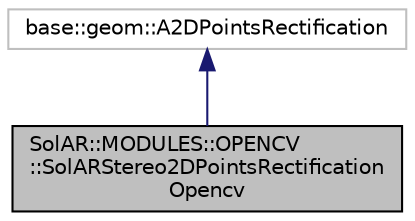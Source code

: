digraph "SolAR::MODULES::OPENCV::SolARStereo2DPointsRectificationOpencv"
{
 // LATEX_PDF_SIZE
  edge [fontname="Helvetica",fontsize="10",labelfontname="Helvetica",labelfontsize="10"];
  node [fontname="Helvetica",fontsize="10",shape=record];
  Node1 [label="SolAR::MODULES::OPENCV\l::SolARStereo2DPointsRectification\lOpencv",height=0.2,width=0.4,color="black", fillcolor="grey75", style="filled", fontcolor="black",tooltip="Rectify 2D points. UUID: bf4c7011-b7e6-453d-a755-884dac18d3ee"];
  Node2 -> Node1 [dir="back",color="midnightblue",fontsize="10",style="solid",fontname="Helvetica"];
  Node2 [label="base::geom::A2DPointsRectification",height=0.2,width=0.4,color="grey75", fillcolor="white", style="filled",tooltip=" "];
}
